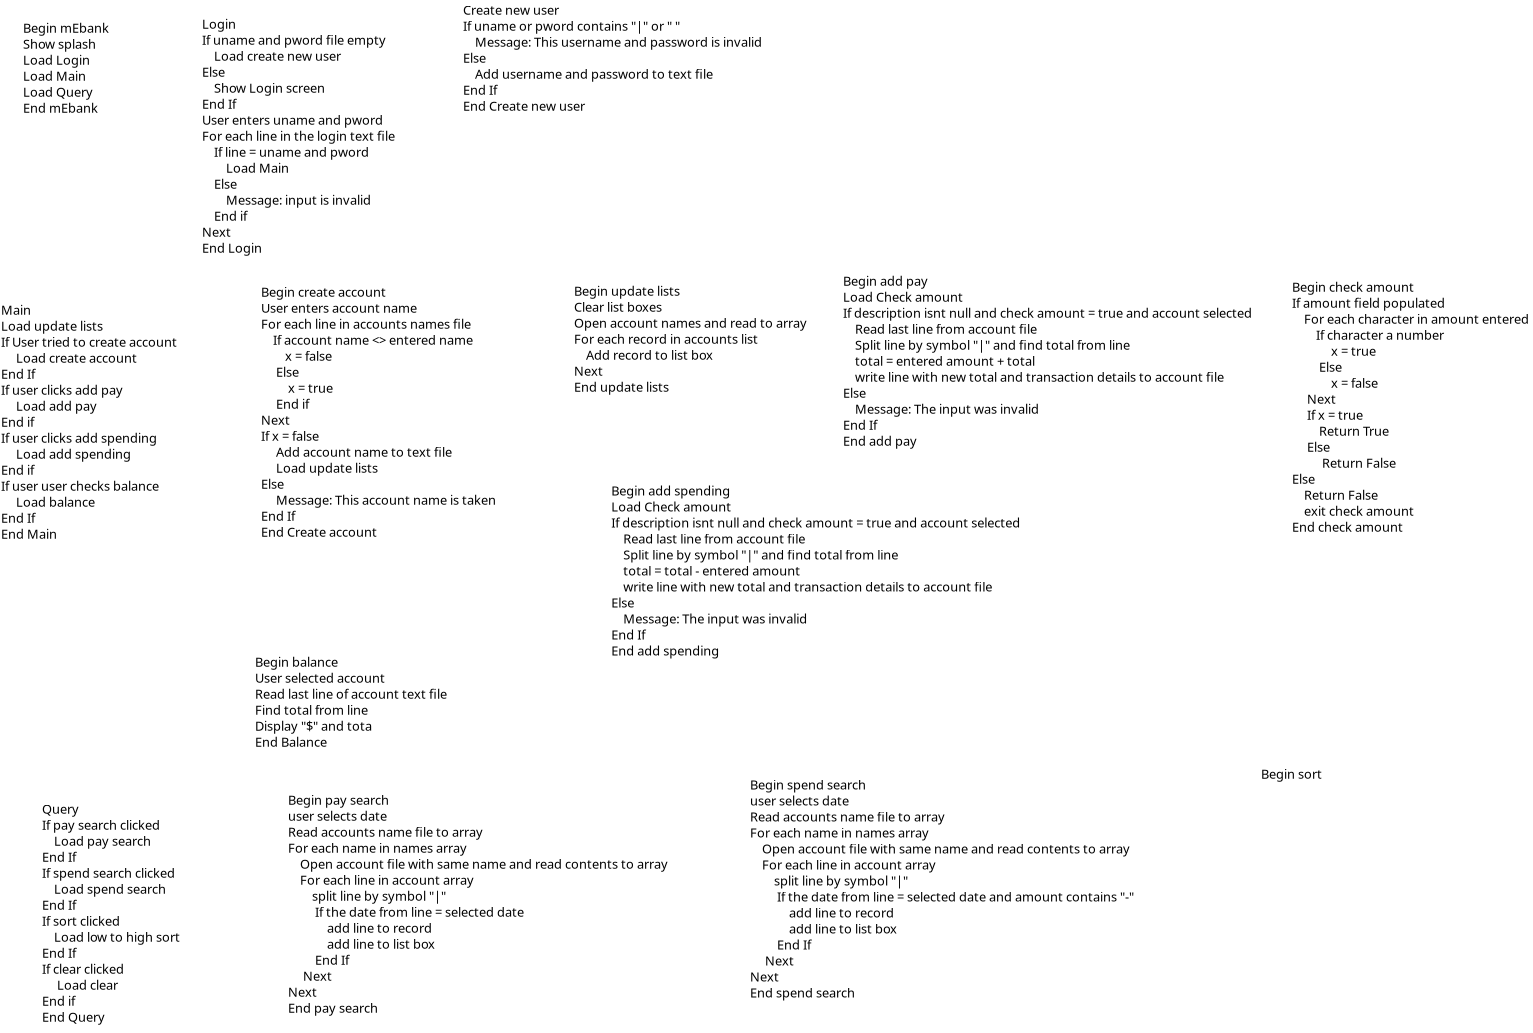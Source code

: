 <?xml version="1.0" encoding="UTF-8"?>
<dia:diagram xmlns:dia="http://www.lysator.liu.se/~alla/dia/">
  <dia:layer name="Background" visible="true" active="true">
    <dia:object type="Standard - Text" version="1" id="O0">
      <dia:attribute name="obj_pos">
        <dia:point val="7.55,3.8"/>
      </dia:attribute>
      <dia:attribute name="obj_bb">
        <dia:rectangle val="7.55,3.16;11.59,7.933"/>
      </dia:attribute>
      <dia:attribute name="text">
        <dia:composite type="text">
          <dia:attribute name="string">
            <dia:string>#Begin mEbank
Show splash
Load Login
Load Main 
Load Query 
End mEbank#</dia:string>
          </dia:attribute>
          <dia:attribute name="font">
            <dia:font family="sans" style="0" name="Helvetica"/>
          </dia:attribute>
          <dia:attribute name="height">
            <dia:real val="0.8"/>
          </dia:attribute>
          <dia:attribute name="pos">
            <dia:point val="7.55,3.8"/>
          </dia:attribute>
          <dia:attribute name="color">
            <dia:color val="#000000"/>
          </dia:attribute>
          <dia:attribute name="alignment">
            <dia:enum val="0"/>
          </dia:attribute>
        </dia:composite>
      </dia:attribute>
      <dia:attribute name="valign">
        <dia:enum val="3"/>
      </dia:attribute>
    </dia:object>
    <dia:object type="Standard - Text" version="1" id="O1">
      <dia:attribute name="obj_pos">
        <dia:point val="16.5,3.6"/>
      </dia:attribute>
      <dia:attribute name="obj_bb">
        <dia:rectangle val="16.5,2.96;25.82,17.332"/>
      </dia:attribute>
      <dia:attribute name="text">
        <dia:composite type="text">
          <dia:attribute name="string">
            <dia:string>#Login
If uname and pword file empty
    Load create new user
Else 
    Show Login screen
End If
User enters uname and pword
For each line in the login text file
    If line = uname and pword
        Load Main
    Else
        Message: input is invalid 
    End if 
Next
End Login


#</dia:string>
          </dia:attribute>
          <dia:attribute name="font">
            <dia:font family="sans" style="0" name="Helvetica"/>
          </dia:attribute>
          <dia:attribute name="height">
            <dia:real val="0.8"/>
          </dia:attribute>
          <dia:attribute name="pos">
            <dia:point val="16.5,3.6"/>
          </dia:attribute>
          <dia:attribute name="color">
            <dia:color val="#000000"/>
          </dia:attribute>
          <dia:attribute name="alignment">
            <dia:enum val="0"/>
          </dia:attribute>
        </dia:composite>
      </dia:attribute>
      <dia:attribute name="valign">
        <dia:enum val="3"/>
      </dia:attribute>
    </dia:object>
    <dia:object type="Standard - Text" version="1" id="O2">
      <dia:attribute name="obj_pos">
        <dia:point val="29.55,2.9"/>
      </dia:attribute>
      <dia:attribute name="obj_bb">
        <dia:rectangle val="29.55,2.26;44.105,7.832"/>
      </dia:attribute>
      <dia:attribute name="text">
        <dia:composite type="text">
          <dia:attribute name="string">
            <dia:string>#Create new user
If uname or pword contains "|" or " "
    Message: This username and password is invalid
Else 
    Add username and password to text file
End If 
End Create new user#</dia:string>
          </dia:attribute>
          <dia:attribute name="font">
            <dia:font family="sans" style="0" name="Helvetica"/>
          </dia:attribute>
          <dia:attribute name="height">
            <dia:real val="0.8"/>
          </dia:attribute>
          <dia:attribute name="pos">
            <dia:point val="29.55,2.9"/>
          </dia:attribute>
          <dia:attribute name="color">
            <dia:color val="#000000"/>
          </dia:attribute>
          <dia:attribute name="alignment">
            <dia:enum val="0"/>
          </dia:attribute>
        </dia:composite>
      </dia:attribute>
      <dia:attribute name="valign">
        <dia:enum val="3"/>
      </dia:attribute>
    </dia:object>
    <dia:object type="Standard - Text" version="1" id="O3">
      <dia:attribute name="obj_pos">
        <dia:point val="6.45,17.9"/>
      </dia:attribute>
      <dia:attribute name="obj_bb">
        <dia:rectangle val="6.45,17.26;14.967,29.233"/>
      </dia:attribute>
      <dia:attribute name="text">
        <dia:composite type="text">
          <dia:attribute name="string">
            <dia:string>#Main
Load update lists
If User tried to create account
     Load create account 
End If
If user clicks add pay
     Load add pay
End if 
If user clicks add spending 
     Load add spending 
End if 
If user user checks balance 
     Load balance 
End If
End Main #</dia:string>
          </dia:attribute>
          <dia:attribute name="font">
            <dia:font family="sans" style="0" name="Helvetica"/>
          </dia:attribute>
          <dia:attribute name="height">
            <dia:real val="0.8"/>
          </dia:attribute>
          <dia:attribute name="pos">
            <dia:point val="6.45,17.9"/>
          </dia:attribute>
          <dia:attribute name="color">
            <dia:color val="#000000"/>
          </dia:attribute>
          <dia:attribute name="alignment">
            <dia:enum val="0"/>
          </dia:attribute>
        </dia:composite>
      </dia:attribute>
      <dia:attribute name="valign">
        <dia:enum val="3"/>
      </dia:attribute>
    </dia:object>
    <dia:object type="Standard - Text" version="1" id="O4">
      <dia:attribute name="obj_pos">
        <dia:point val="19.45,17"/>
      </dia:attribute>
      <dia:attribute name="obj_bb">
        <dia:rectangle val="19.45,16.36;31.038,29.133"/>
      </dia:attribute>
      <dia:attribute name="text">
        <dia:composite type="text">
          <dia:attribute name="string">
            <dia:string>#Begin create account
User enters account name
For each line in accounts names file
    If account name &lt;&gt; entered name
        x = false 
     Else 
         x = true
     End if 
Next 
If x = false 
     Add account name to text file
     Load update lists
Else 
     Message: This account name is taken
End If 
End Create account  #</dia:string>
          </dia:attribute>
          <dia:attribute name="font">
            <dia:font family="sans" style="0" name="Helvetica"/>
          </dia:attribute>
          <dia:attribute name="height">
            <dia:real val="0.8"/>
          </dia:attribute>
          <dia:attribute name="pos">
            <dia:point val="19.45,17"/>
          </dia:attribute>
          <dia:attribute name="color">
            <dia:color val="#000000"/>
          </dia:attribute>
          <dia:attribute name="alignment">
            <dia:enum val="0"/>
          </dia:attribute>
        </dia:composite>
      </dia:attribute>
      <dia:attribute name="valign">
        <dia:enum val="3"/>
      </dia:attribute>
    </dia:object>
    <dia:object type="Standard - Text" version="1" id="O5">
      <dia:attribute name="obj_pos">
        <dia:point val="35.1,16.95"/>
      </dia:attribute>
      <dia:attribute name="obj_bb">
        <dia:rectangle val="35.1,16.291;46.194,21.921"/>
      </dia:attribute>
      <dia:attribute name="text">
        <dia:composite type="text">
          <dia:attribute name="string">
            <dia:string>#Begin update lists
Clear list boxes 
Open account names and read to array
For each record in accounts list
    Add record to list box
Next
End update lists#</dia:string>
          </dia:attribute>
          <dia:attribute name="font">
            <dia:font family="sans" style="0" name="Helvetica"/>
          </dia:attribute>
          <dia:attribute name="height">
            <dia:real val="0.8"/>
          </dia:attribute>
          <dia:attribute name="pos">
            <dia:point val="35.1,16.95"/>
          </dia:attribute>
          <dia:attribute name="color">
            <dia:color val="#000000"/>
          </dia:attribute>
          <dia:attribute name="alignment">
            <dia:enum val="0"/>
          </dia:attribute>
        </dia:composite>
      </dia:attribute>
      <dia:attribute name="valign">
        <dia:enum val="3"/>
      </dia:attribute>
    </dia:object>
    <dia:object type="Standard - Text" version="1" id="O6">
      <dia:attribute name="obj_pos">
        <dia:point val="48.55,16.45"/>
      </dia:attribute>
      <dia:attribute name="obj_bb">
        <dia:rectangle val="48.55,15.81;68.45,25.383"/>
      </dia:attribute>
      <dia:attribute name="text">
        <dia:composite type="text">
          <dia:attribute name="string">
            <dia:string>#Begin add pay
Load Check amount 
If description isnt null and check amount = true and account selected 
    Read last line from account file 
    Split line by symbol "|" and find total from line 
    total = entered amount + total
    write line with new total and transaction details to account file
Else 
    Message: The input was invalid
End If
End add pay
#</dia:string>
          </dia:attribute>
          <dia:attribute name="font">
            <dia:font family="sans" style="0" name="Helvetica"/>
          </dia:attribute>
          <dia:attribute name="height">
            <dia:real val="0.8"/>
          </dia:attribute>
          <dia:attribute name="pos">
            <dia:point val="48.55,16.45"/>
          </dia:attribute>
          <dia:attribute name="color">
            <dia:color val="#000000"/>
          </dia:attribute>
          <dia:attribute name="alignment">
            <dia:enum val="0"/>
          </dia:attribute>
        </dia:composite>
      </dia:attribute>
      <dia:attribute name="valign">
        <dia:enum val="3"/>
      </dia:attribute>
    </dia:object>
    <dia:object type="Standard - Text" version="1" id="O7">
      <dia:attribute name="obj_pos">
        <dia:point val="36.96,26.946"/>
      </dia:attribute>
      <dia:attribute name="obj_bb">
        <dia:rectangle val="36.96,26.287;56.88,35.917"/>
      </dia:attribute>
      <dia:attribute name="text">
        <dia:composite type="text">
          <dia:attribute name="string">
            <dia:string>#Begin add spending
Load Check amount 
If description isnt null and check amount = true and account selected 
    Read last line from account file 
    Split line by symbol "|" and find total from line 
    total = total - entered amount
    write line with new total and transaction details to account file
Else 
    Message: The input was invalid
End If
End add spending
#</dia:string>
          </dia:attribute>
          <dia:attribute name="font">
            <dia:font family="sans" style="0" name="Helvetica"/>
          </dia:attribute>
          <dia:attribute name="height">
            <dia:real val="0.8"/>
          </dia:attribute>
          <dia:attribute name="pos">
            <dia:point val="36.96,26.946"/>
          </dia:attribute>
          <dia:attribute name="color">
            <dia:color val="#000000"/>
          </dia:attribute>
          <dia:attribute name="alignment">
            <dia:enum val="0"/>
          </dia:attribute>
        </dia:composite>
      </dia:attribute>
      <dia:attribute name="valign">
        <dia:enum val="3"/>
      </dia:attribute>
    </dia:object>
    <dia:object type="Standard - Text" version="1" id="O8">
      <dia:attribute name="obj_pos">
        <dia:point val="71,16.756"/>
      </dia:attribute>
      <dia:attribute name="obj_bb">
        <dia:rectangle val="71,16.116;82.493,28.888"/>
      </dia:attribute>
      <dia:attribute name="text">
        <dia:composite type="text">
          <dia:attribute name="string">
            <dia:string>#Begin check amount 
If amount field populated
    For each character in amount entered
        If character a number 
             x = true 
         Else 
             x = false
     Next 
     If x = true 
         Return True 
     Else
          Return False   
Else
    Return False 
    exit check amount
End check amount#</dia:string>
          </dia:attribute>
          <dia:attribute name="font">
            <dia:font family="sans" style="0" name="Helvetica"/>
          </dia:attribute>
          <dia:attribute name="height">
            <dia:real val="0.8"/>
          </dia:attribute>
          <dia:attribute name="pos">
            <dia:point val="71,16.756"/>
          </dia:attribute>
          <dia:attribute name="color">
            <dia:color val="#000000"/>
          </dia:attribute>
          <dia:attribute name="alignment">
            <dia:enum val="0"/>
          </dia:attribute>
        </dia:composite>
      </dia:attribute>
      <dia:attribute name="valign">
        <dia:enum val="3"/>
      </dia:attribute>
    </dia:object>
    <dia:object type="Standard - Text" version="1" id="O9">
      <dia:attribute name="obj_pos">
        <dia:point val="19.15,35.506"/>
      </dia:attribute>
      <dia:attribute name="obj_bb">
        <dia:rectangle val="19.15,34.847;28.444,39.677"/>
      </dia:attribute>
      <dia:attribute name="text">
        <dia:composite type="text">
          <dia:attribute name="string">
            <dia:string>#Begin balance
User selected account 
Read last line of account text file
Find total from line 
Display "$" and tota 
End Balance#</dia:string>
          </dia:attribute>
          <dia:attribute name="font">
            <dia:font family="sans" style="0" name="Helvetica"/>
          </dia:attribute>
          <dia:attribute name="height">
            <dia:real val="0.8"/>
          </dia:attribute>
          <dia:attribute name="pos">
            <dia:point val="19.15,35.506"/>
          </dia:attribute>
          <dia:attribute name="color">
            <dia:color val="#000000"/>
          </dia:attribute>
          <dia:attribute name="alignment">
            <dia:enum val="0"/>
          </dia:attribute>
        </dia:composite>
      </dia:attribute>
      <dia:attribute name="valign">
        <dia:enum val="3"/>
      </dia:attribute>
    </dia:object>
    <dia:object type="Standard - Text" version="1" id="O10">
      <dia:attribute name="obj_pos">
        <dia:point val="8.5,42.856"/>
      </dia:attribute>
      <dia:attribute name="obj_bb">
        <dia:rectangle val="8.5,42.197;15.309,53.427"/>
      </dia:attribute>
      <dia:attribute name="text">
        <dia:composite type="text">
          <dia:attribute name="string">
            <dia:string>#Query
If pay search clicked 
    Load pay search
End If 
If spend search clicked 
    Load spend search
End If 
If sort clicked
    Load low to high sort
End If
If clear clicked  
     Load clear
End if 
End Query #</dia:string>
          </dia:attribute>
          <dia:attribute name="font">
            <dia:font family="sans" style="0" name="Helvetica"/>
          </dia:attribute>
          <dia:attribute name="height">
            <dia:real val="0.8"/>
          </dia:attribute>
          <dia:attribute name="pos">
            <dia:point val="8.5,42.856"/>
          </dia:attribute>
          <dia:attribute name="color">
            <dia:color val="#000000"/>
          </dia:attribute>
          <dia:attribute name="alignment">
            <dia:enum val="0"/>
          </dia:attribute>
        </dia:composite>
      </dia:attribute>
      <dia:attribute name="valign">
        <dia:enum val="3"/>
      </dia:attribute>
    </dia:object>
    <dia:object type="Standard - Text" version="1" id="O11">
      <dia:attribute name="obj_pos">
        <dia:point val="20.8,42.406"/>
      </dia:attribute>
      <dia:attribute name="obj_bb">
        <dia:rectangle val="20.8,41.747;39.347,53.777"/>
      </dia:attribute>
      <dia:attribute name="text">
        <dia:composite type="text">
          <dia:attribute name="string">
            <dia:string>#Begin pay search
user selects date 
Read accounts name file to array 
For each name in names array 
    Open account file with same name and read contents to array 
    For each line in account array 
        split line by symbol "|"
         If the date from line = selected date
             add line to record 
             add line to list box 
         End If
     Next
Next
End pay search 
     #</dia:string>
          </dia:attribute>
          <dia:attribute name="font">
            <dia:font family="sans" style="0" name="Helvetica"/>
          </dia:attribute>
          <dia:attribute name="height">
            <dia:real val="0.8"/>
          </dia:attribute>
          <dia:attribute name="pos">
            <dia:point val="20.8,42.406"/>
          </dia:attribute>
          <dia:attribute name="color">
            <dia:color val="#000000"/>
          </dia:attribute>
          <dia:attribute name="alignment">
            <dia:enum val="0"/>
          </dia:attribute>
        </dia:composite>
      </dia:attribute>
      <dia:attribute name="valign">
        <dia:enum val="3"/>
      </dia:attribute>
    </dia:object>
    <dia:object type="Standard - Text" version="1" id="O12">
      <dia:attribute name="obj_pos">
        <dia:point val="43.895,41.646"/>
      </dia:attribute>
      <dia:attribute name="obj_bb">
        <dia:rectangle val="43.895,40.987;63.324,53.017"/>
      </dia:attribute>
      <dia:attribute name="text">
        <dia:composite type="text">
          <dia:attribute name="string">
            <dia:string>#Begin spend search
user selects date 
Read accounts name file to array 
For each name in names array 
    Open account file with same name and read contents to array 
    For each line in account array 
        split line by symbol "|"
         If the date from line = selected date and amount contains "-" 
             add line to record 
             add line to list box 
         End If
     Next
Next
End spend search 
     #</dia:string>
          </dia:attribute>
          <dia:attribute name="font">
            <dia:font family="sans" style="0" name="Helvetica"/>
          </dia:attribute>
          <dia:attribute name="height">
            <dia:real val="0.8"/>
          </dia:attribute>
          <dia:attribute name="pos">
            <dia:point val="43.895,41.646"/>
          </dia:attribute>
          <dia:attribute name="color">
            <dia:color val="#000000"/>
          </dia:attribute>
          <dia:attribute name="alignment">
            <dia:enum val="0"/>
          </dia:attribute>
        </dia:composite>
      </dia:attribute>
      <dia:attribute name="valign">
        <dia:enum val="3"/>
      </dia:attribute>
    </dia:object>
    <dia:object type="Standard - Text" version="1" id="O13">
      <dia:attribute name="obj_pos">
        <dia:point val="69.45,41.106"/>
      </dia:attribute>
      <dia:attribute name="obj_bb">
        <dia:rectangle val="69.431,40.447;72.302,42.077"/>
      </dia:attribute>
      <dia:attribute name="text">
        <dia:composite type="text">
          <dia:attribute name="string">
            <dia:string>#Begin sort
#</dia:string>
          </dia:attribute>
          <dia:attribute name="font">
            <dia:font family="sans" style="0" name="Helvetica"/>
          </dia:attribute>
          <dia:attribute name="height">
            <dia:real val="0.8"/>
          </dia:attribute>
          <dia:attribute name="pos">
            <dia:point val="69.45,41.106"/>
          </dia:attribute>
          <dia:attribute name="color">
            <dia:color val="#000000"/>
          </dia:attribute>
          <dia:attribute name="alignment">
            <dia:enum val="0"/>
          </dia:attribute>
        </dia:composite>
      </dia:attribute>
      <dia:attribute name="valign">
        <dia:enum val="3"/>
      </dia:attribute>
    </dia:object>
  </dia:layer>
</dia:diagram>
